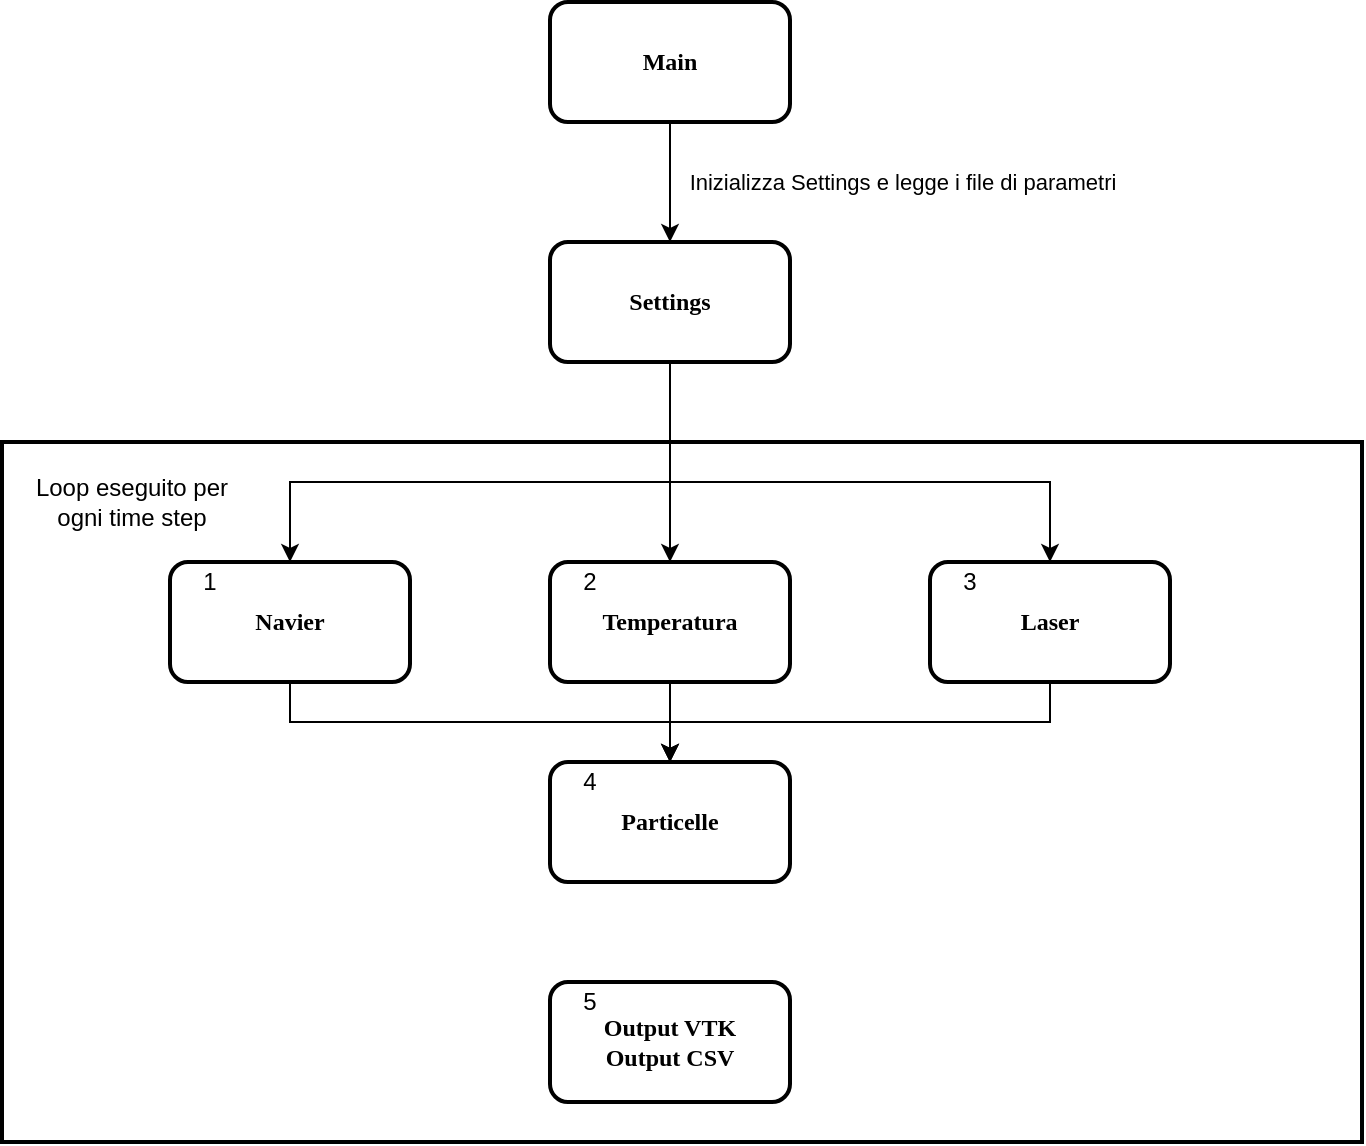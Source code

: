 <mxfile version="13.6.5">
    <diagram id="fKrREQkqZchyE4ESXf7V" name="Page-1">
        <mxGraphModel dx="1145" dy="667" grid="1" gridSize="10" guides="1" tooltips="1" connect="1" arrows="1" fold="1" page="1" pageScale="1" pageWidth="827" pageHeight="1169" math="0" shadow="0">
            <root>
                <mxCell id="0"/>
                <mxCell id="1" parent="0"/>
                <mxCell id="11" value="" style="rounded=0;whiteSpace=wrap;html=1;strokeWidth=2;" vertex="1" parent="1">
                    <mxGeometry x="80" y="280" width="680" height="350" as="geometry"/>
                </mxCell>
                <mxCell id="16" style="edgeStyle=orthogonalEdgeStyle;rounded=0;orthogonalLoop=1;jettySize=auto;html=1;" edge="1" parent="1" source="2" target="6">
                    <mxGeometry relative="1" as="geometry">
                        <Array as="points">
                            <mxPoint x="224" y="420"/>
                            <mxPoint x="414" y="420"/>
                        </Array>
                    </mxGeometry>
                </mxCell>
                <mxCell id="2" value="&lt;b&gt;&lt;font face=&quot;Times New Roman&quot;&gt;Navier&lt;/font&gt;&lt;/b&gt;" style="rounded=1;whiteSpace=wrap;html=1;strokeWidth=2;" vertex="1" parent="1">
                    <mxGeometry x="164" y="340" width="120" height="60" as="geometry"/>
                </mxCell>
                <mxCell id="13" style="edgeStyle=orthogonalEdgeStyle;rounded=0;orthogonalLoop=1;jettySize=auto;html=1;" edge="1" parent="1" source="3" target="2">
                    <mxGeometry relative="1" as="geometry">
                        <Array as="points">
                            <mxPoint x="414" y="300"/>
                            <mxPoint x="224" y="300"/>
                        </Array>
                    </mxGeometry>
                </mxCell>
                <mxCell id="14" style="edgeStyle=orthogonalEdgeStyle;rounded=0;orthogonalLoop=1;jettySize=auto;html=1;" edge="1" parent="1" source="3" target="8">
                    <mxGeometry relative="1" as="geometry"/>
                </mxCell>
                <mxCell id="15" style="edgeStyle=orthogonalEdgeStyle;rounded=0;orthogonalLoop=1;jettySize=auto;html=1;" edge="1" parent="1" source="3" target="7">
                    <mxGeometry relative="1" as="geometry">
                        <Array as="points">
                            <mxPoint x="414" y="300"/>
                            <mxPoint x="604" y="300"/>
                        </Array>
                    </mxGeometry>
                </mxCell>
                <mxCell id="3" value="&lt;b&gt;&lt;font face=&quot;Times New Roman&quot;&gt;Settings&lt;/font&gt;&lt;/b&gt;" style="rounded=1;whiteSpace=wrap;html=1;strokeWidth=2;" vertex="1" parent="1">
                    <mxGeometry x="354" y="180" width="120" height="60" as="geometry"/>
                </mxCell>
                <mxCell id="4" value="&lt;b&gt;&lt;font face=&quot;Times New Roman&quot;&gt;Output VTK&lt;br&gt;Output CSV&lt;br&gt;&lt;/font&gt;&lt;/b&gt;" style="rounded=1;whiteSpace=wrap;html=1;strokeWidth=2;" vertex="1" parent="1">
                    <mxGeometry x="354" y="550" width="120" height="60" as="geometry"/>
                </mxCell>
                <mxCell id="9" style="edgeStyle=orthogonalEdgeStyle;rounded=0;orthogonalLoop=1;jettySize=auto;html=1;" edge="1" parent="1" source="5" target="3">
                    <mxGeometry relative="1" as="geometry"/>
                </mxCell>
                <mxCell id="10" value="Inizializza Settings e legge i file di parametri" style="edgeLabel;html=1;align=center;verticalAlign=middle;resizable=0;points=[];" vertex="1" connectable="0" parent="9">
                    <mxGeometry x="-0.319" relative="1" as="geometry">
                        <mxPoint x="116" y="9.52" as="offset"/>
                    </mxGeometry>
                </mxCell>
                <mxCell id="5" value="&lt;b&gt;&lt;font face=&quot;Times New Roman&quot;&gt;Main&lt;/font&gt;&lt;/b&gt;" style="rounded=1;whiteSpace=wrap;html=1;strokeWidth=2;" vertex="1" parent="1">
                    <mxGeometry x="354" y="60" width="120" height="60" as="geometry"/>
                </mxCell>
                <mxCell id="6" value="&lt;b&gt;&lt;font face=&quot;Times New Roman&quot;&gt;Particelle&lt;/font&gt;&lt;/b&gt;" style="rounded=1;whiteSpace=wrap;html=1;strokeWidth=2;" vertex="1" parent="1">
                    <mxGeometry x="354" y="440" width="120" height="60" as="geometry"/>
                </mxCell>
                <mxCell id="18" style="edgeStyle=orthogonalEdgeStyle;rounded=0;orthogonalLoop=1;jettySize=auto;html=1;" edge="1" parent="1" source="7" target="6">
                    <mxGeometry relative="1" as="geometry">
                        <Array as="points">
                            <mxPoint x="604" y="420"/>
                            <mxPoint x="414" y="420"/>
                        </Array>
                    </mxGeometry>
                </mxCell>
                <mxCell id="7" value="&lt;b&gt;&lt;font face=&quot;Times New Roman&quot;&gt;Laser&lt;/font&gt;&lt;/b&gt;" style="rounded=1;whiteSpace=wrap;html=1;strokeWidth=2;" vertex="1" parent="1">
                    <mxGeometry x="544" y="340" width="120" height="60" as="geometry"/>
                </mxCell>
                <mxCell id="17" style="edgeStyle=orthogonalEdgeStyle;rounded=0;orthogonalLoop=1;jettySize=auto;html=1;" edge="1" parent="1" source="8" target="6">
                    <mxGeometry relative="1" as="geometry"/>
                </mxCell>
                <mxCell id="8" value="&lt;b&gt;&lt;font face=&quot;Times New Roman&quot;&gt;Temperatura&lt;/font&gt;&lt;/b&gt;" style="rounded=1;whiteSpace=wrap;html=1;strokeWidth=2;" vertex="1" parent="1">
                    <mxGeometry x="354" y="340" width="120" height="60" as="geometry"/>
                </mxCell>
                <mxCell id="12" value="Loop eseguito per ogni time step" style="text;html=1;strokeColor=none;fillColor=none;align=center;verticalAlign=middle;whiteSpace=wrap;rounded=0;" vertex="1" parent="1">
                    <mxGeometry x="90" y="290" width="110" height="40" as="geometry"/>
                </mxCell>
                <mxCell id="21" value="1" style="text;html=1;strokeColor=none;fillColor=none;align=center;verticalAlign=middle;whiteSpace=wrap;rounded=0;" vertex="1" parent="1">
                    <mxGeometry x="164" y="340" width="40" height="20" as="geometry"/>
                </mxCell>
                <mxCell id="22" value="3" style="text;html=1;strokeColor=none;fillColor=none;align=center;verticalAlign=middle;whiteSpace=wrap;rounded=0;" vertex="1" parent="1">
                    <mxGeometry x="544" y="340" width="40" height="20" as="geometry"/>
                </mxCell>
                <mxCell id="23" value="2" style="text;html=1;strokeColor=none;fillColor=none;align=center;verticalAlign=middle;whiteSpace=wrap;rounded=0;" vertex="1" parent="1">
                    <mxGeometry x="354" y="340" width="40" height="20" as="geometry"/>
                </mxCell>
                <mxCell id="24" value="4" style="text;html=1;strokeColor=none;fillColor=none;align=center;verticalAlign=middle;whiteSpace=wrap;rounded=0;" vertex="1" parent="1">
                    <mxGeometry x="354" y="440" width="40" height="20" as="geometry"/>
                </mxCell>
                <mxCell id="25" value="5" style="text;html=1;strokeColor=none;fillColor=none;align=center;verticalAlign=middle;whiteSpace=wrap;rounded=0;" vertex="1" parent="1">
                    <mxGeometry x="354" y="550" width="40" height="20" as="geometry"/>
                </mxCell>
            </root>
        </mxGraphModel>
    </diagram>
</mxfile>